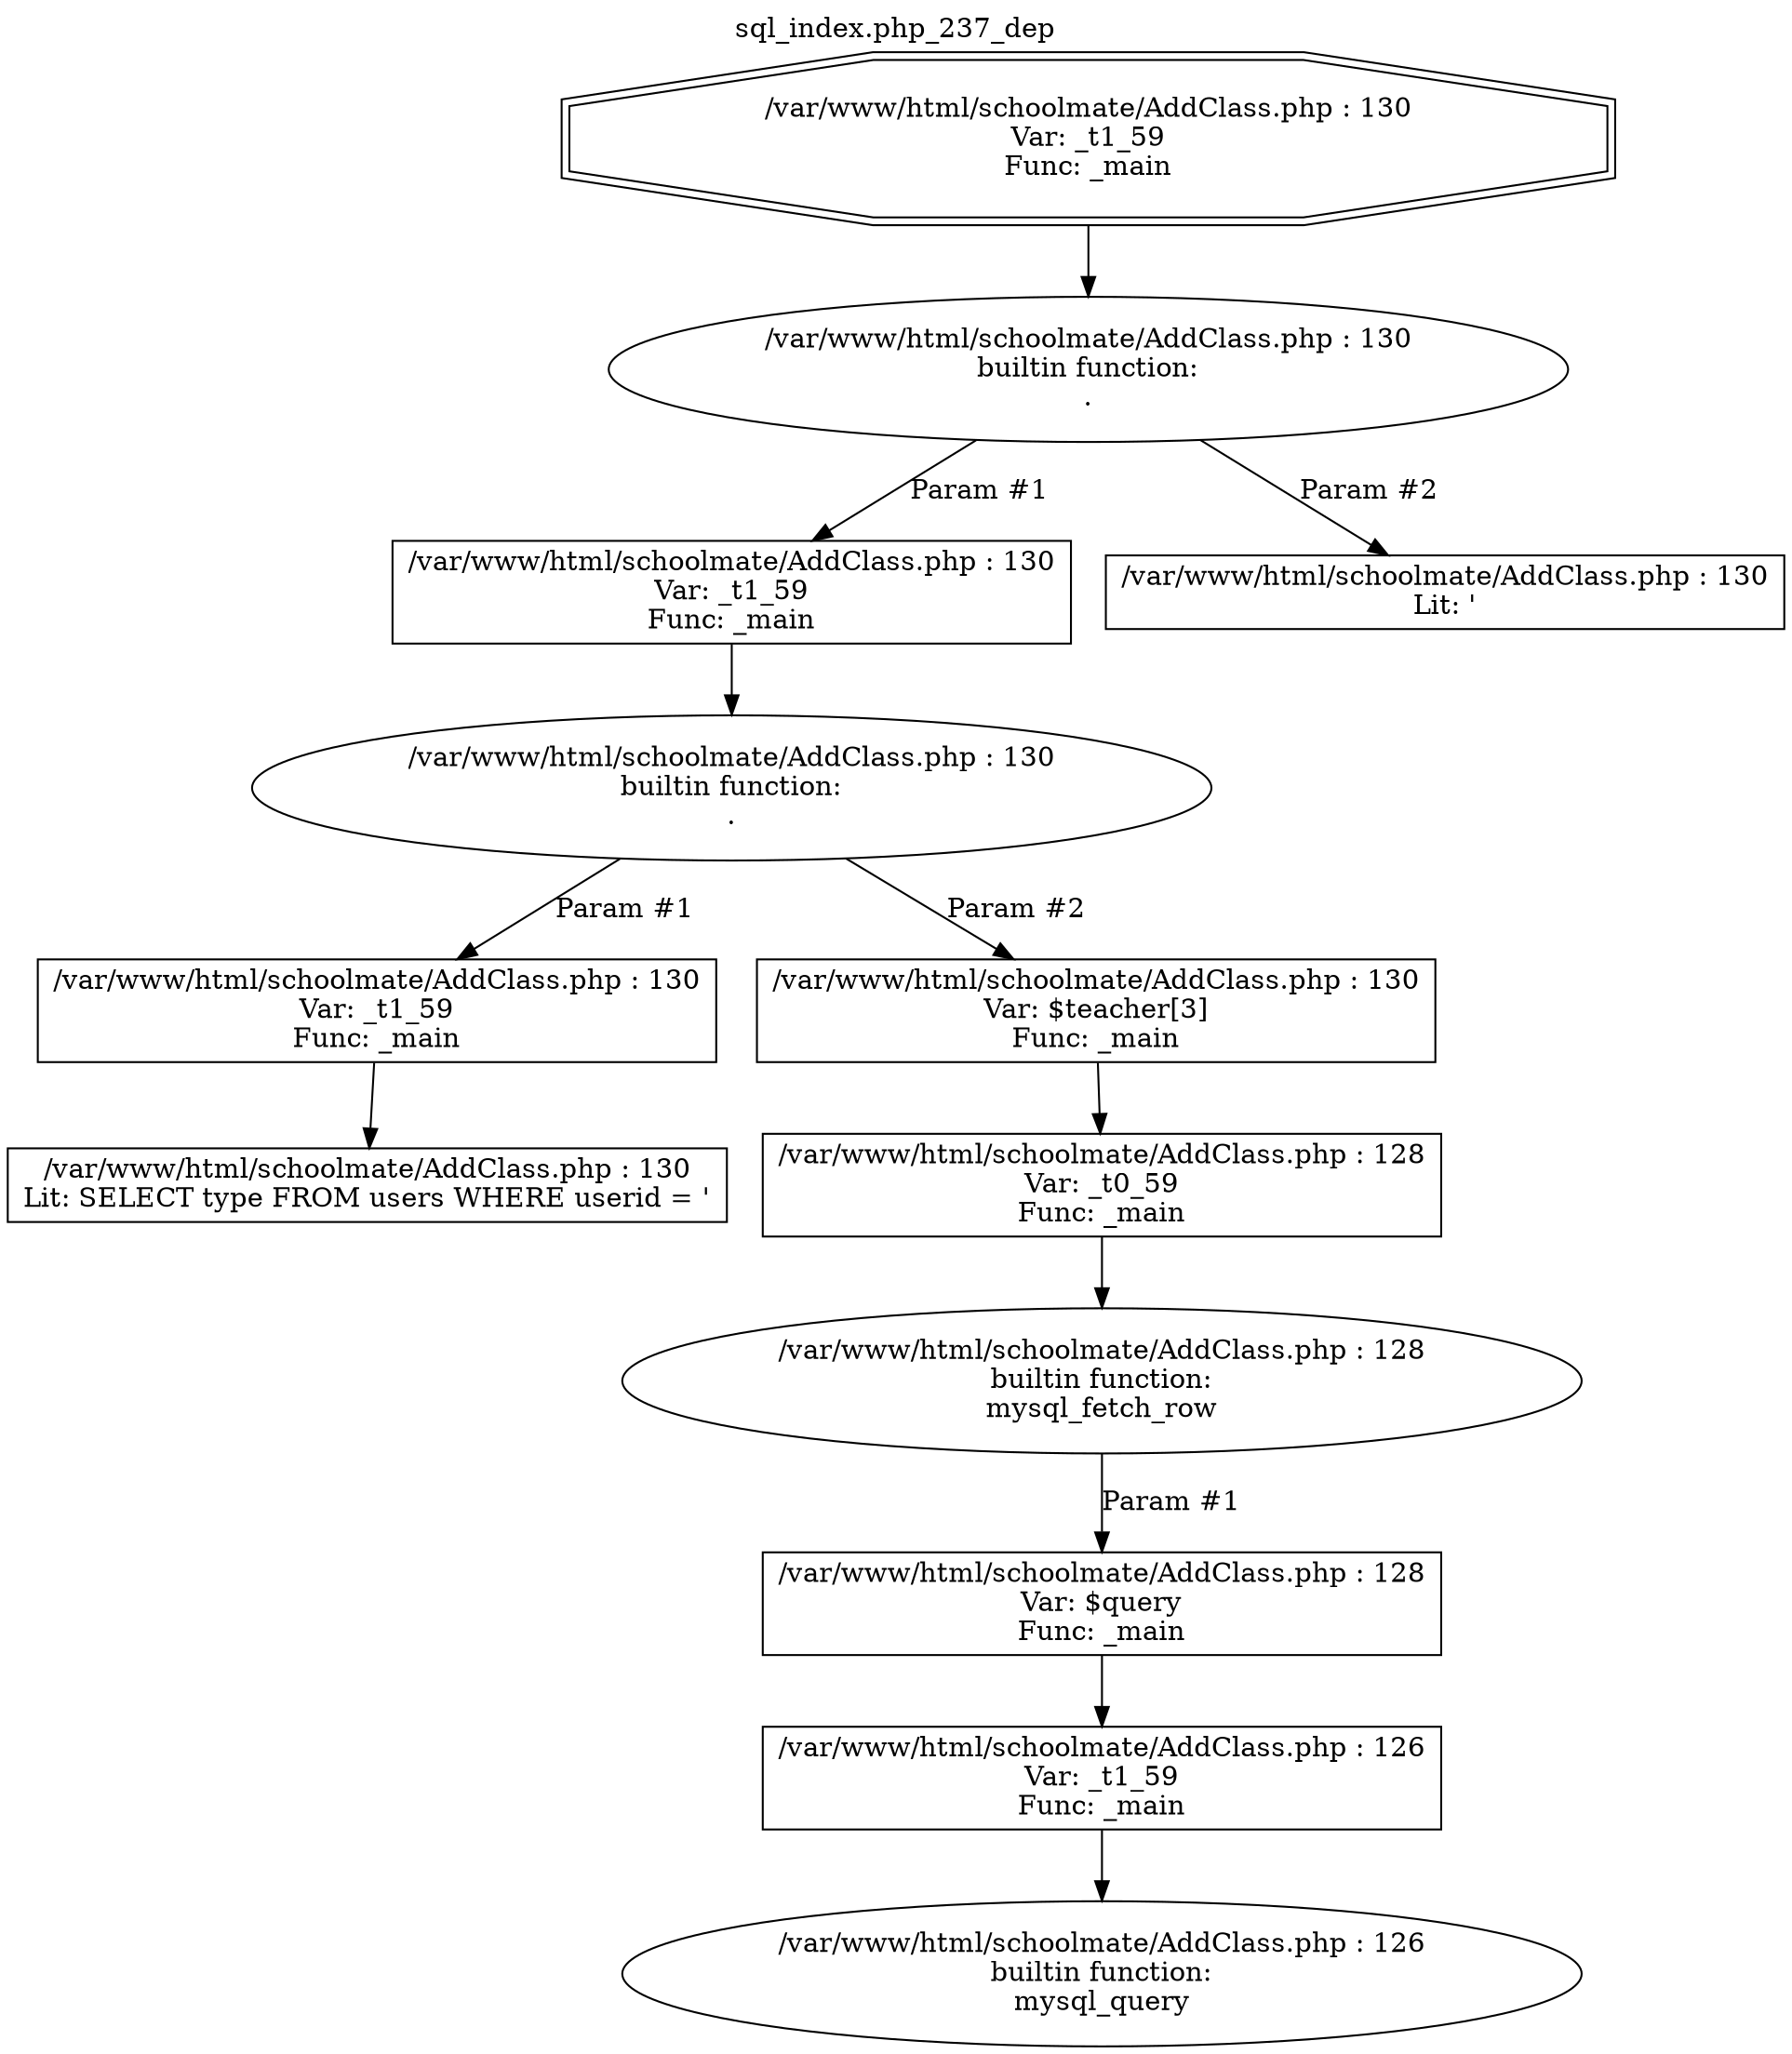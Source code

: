 digraph cfg {
  label="sql_index.php_237_dep";
  labelloc=t;
  n1 [shape=doubleoctagon, label="/var/www/html/schoolmate/AddClass.php : 130\nVar: _t1_59\nFunc: _main\n"];
  n2 [shape=ellipse, label="/var/www/html/schoolmate/AddClass.php : 130\nbuiltin function:\n.\n"];
  n3 [shape=box, label="/var/www/html/schoolmate/AddClass.php : 130\nVar: _t1_59\nFunc: _main\n"];
  n4 [shape=ellipse, label="/var/www/html/schoolmate/AddClass.php : 130\nbuiltin function:\n.\n"];
  n5 [shape=box, label="/var/www/html/schoolmate/AddClass.php : 130\nVar: _t1_59\nFunc: _main\n"];
  n6 [shape=box, label="/var/www/html/schoolmate/AddClass.php : 130\nLit: SELECT type FROM users WHERE userid = '\n"];
  n7 [shape=box, label="/var/www/html/schoolmate/AddClass.php : 130\nVar: $teacher[3]\nFunc: _main\n"];
  n8 [shape=box, label="/var/www/html/schoolmate/AddClass.php : 128\nVar: _t0_59\nFunc: _main\n"];
  n9 [shape=ellipse, label="/var/www/html/schoolmate/AddClass.php : 128\nbuiltin function:\nmysql_fetch_row\n"];
  n10 [shape=box, label="/var/www/html/schoolmate/AddClass.php : 128\nVar: $query\nFunc: _main\n"];
  n11 [shape=box, label="/var/www/html/schoolmate/AddClass.php : 126\nVar: _t1_59\nFunc: _main\n"];
  n12 [shape=ellipse, label="/var/www/html/schoolmate/AddClass.php : 126\nbuiltin function:\nmysql_query\n"];
  n13 [shape=box, label="/var/www/html/schoolmate/AddClass.php : 130\nLit: '\n"];
  n1 -> n2;
  n3 -> n4;
  n5 -> n6;
  n4 -> n5[label="Param #1"];
  n4 -> n7[label="Param #2"];
  n8 -> n9;
  n11 -> n12;
  n10 -> n11;
  n9 -> n10[label="Param #1"];
  n7 -> n8;
  n2 -> n3[label="Param #1"];
  n2 -> n13[label="Param #2"];
}
